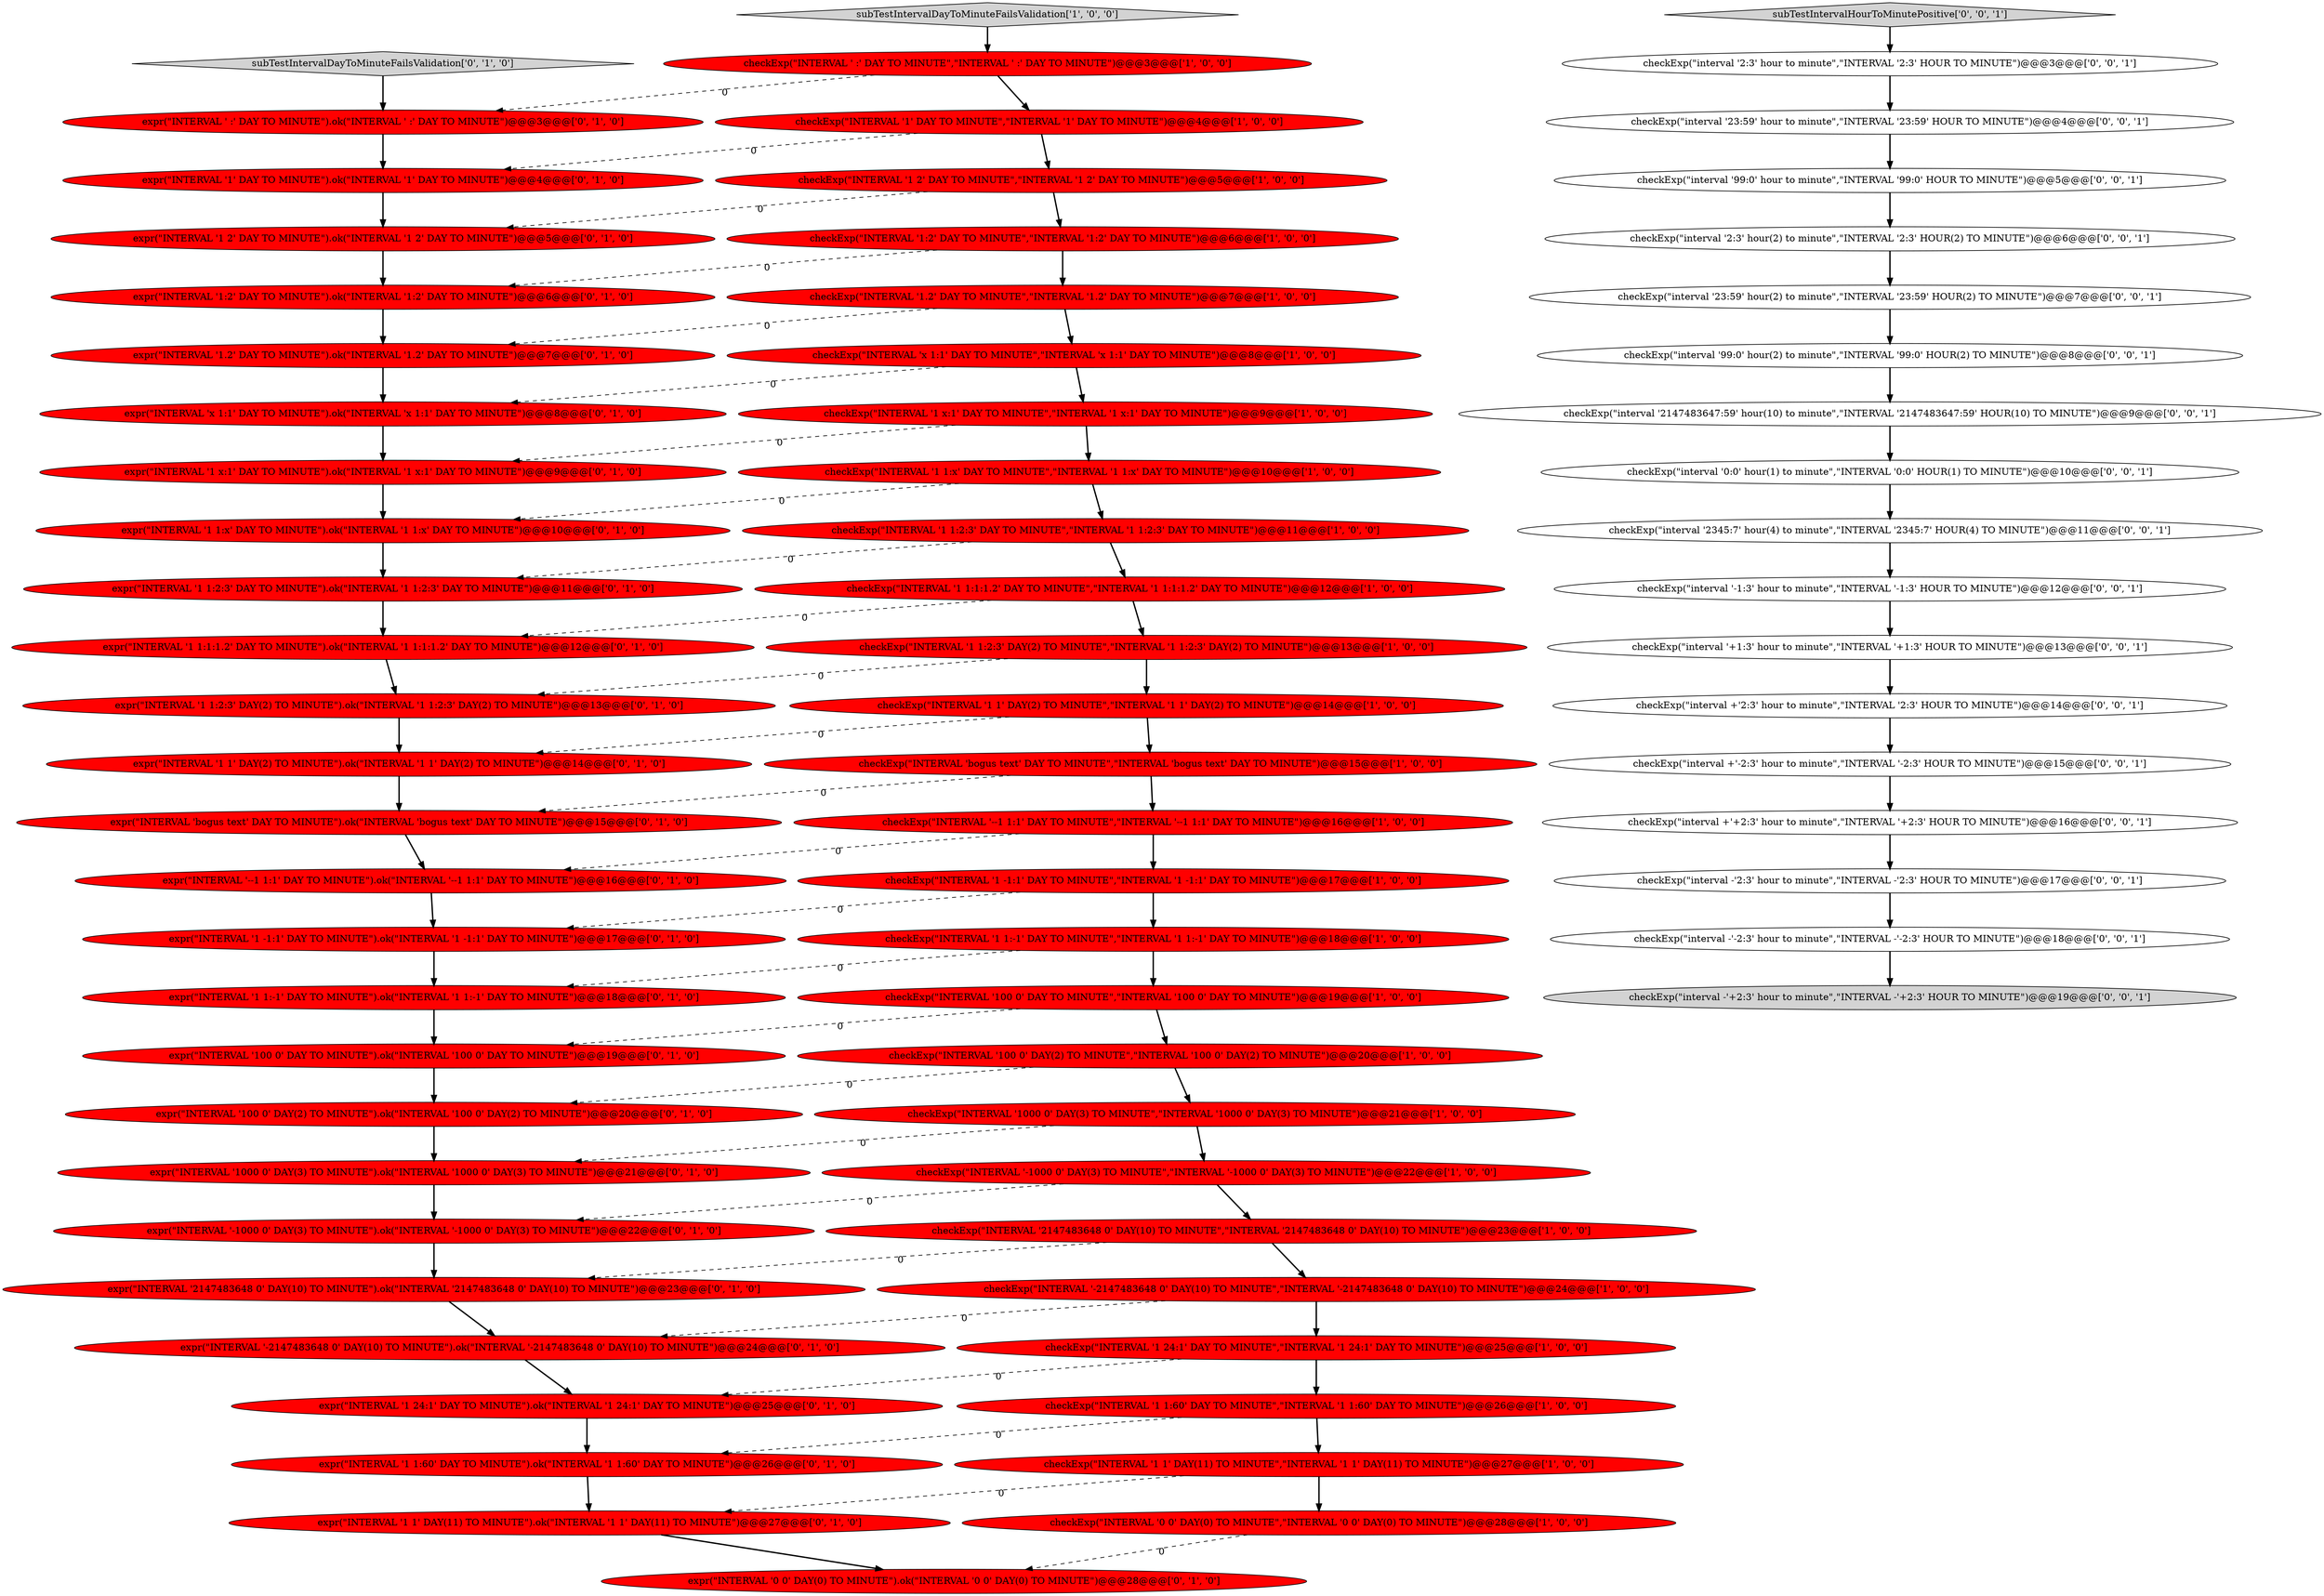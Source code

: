 digraph {
26 [style = filled, label = "checkExp(\"INTERVAL '1 -1:1' DAY TO MINUTE\",\"INTERVAL '1 -1:1' DAY TO MINUTE\")@@@17@@@['1', '0', '0']", fillcolor = red, shape = ellipse image = "AAA1AAABBB1BBB"];
6 [style = filled, label = "checkExp(\"INTERVAL '1 x:1' DAY TO MINUTE\",\"INTERVAL '1 x:1' DAY TO MINUTE\")@@@9@@@['1', '0', '0']", fillcolor = red, shape = ellipse image = "AAA1AAABBB1BBB"];
16 [style = filled, label = "checkExp(\"INTERVAL '1 1:2:3' DAY(2) TO MINUTE\",\"INTERVAL '1 1:2:3' DAY(2) TO MINUTE\")@@@13@@@['1', '0', '0']", fillcolor = red, shape = ellipse image = "AAA1AAABBB1BBB"];
62 [style = filled, label = "checkExp(\"interval -'2:3' hour to minute\",\"INTERVAL -'2:3' HOUR TO MINUTE\")@@@17@@@['0', '0', '1']", fillcolor = white, shape = ellipse image = "AAA0AAABBB3BBB"];
57 [style = filled, label = "subTestIntervalHourToMinutePositive['0', '0', '1']", fillcolor = lightgray, shape = diamond image = "AAA0AAABBB3BBB"];
71 [style = filled, label = "checkExp(\"interval -'+2:3' hour to minute\",\"INTERVAL -'+2:3' HOUR TO MINUTE\")@@@19@@@['0', '0', '1']", fillcolor = lightgray, shape = ellipse image = "AAA0AAABBB3BBB"];
10 [style = filled, label = "checkExp(\"INTERVAL '-1000 0' DAY(3) TO MINUTE\",\"INTERVAL '-1000 0' DAY(3) TO MINUTE\")@@@22@@@['1', '0', '0']", fillcolor = red, shape = ellipse image = "AAA1AAABBB1BBB"];
30 [style = filled, label = "expr(\"INTERVAL '1.2' DAY TO MINUTE\").ok(\"INTERVAL '1.2' DAY TO MINUTE\")@@@7@@@['0', '1', '0']", fillcolor = red, shape = ellipse image = "AAA1AAABBB2BBB"];
67 [style = filled, label = "checkExp(\"interval '23:59' hour(2) to minute\",\"INTERVAL '23:59' HOUR(2) TO MINUTE\")@@@7@@@['0', '0', '1']", fillcolor = white, shape = ellipse image = "AAA0AAABBB3BBB"];
11 [style = filled, label = "checkExp(\"INTERVAL '1.2' DAY TO MINUTE\",\"INTERVAL '1.2' DAY TO MINUTE\")@@@7@@@['1', '0', '0']", fillcolor = red, shape = ellipse image = "AAA1AAABBB1BBB"];
64 [style = filled, label = "checkExp(\"interval +'+2:3' hour to minute\",\"INTERVAL '+2:3' HOUR TO MINUTE\")@@@16@@@['0', '0', '1']", fillcolor = white, shape = ellipse image = "AAA0AAABBB3BBB"];
65 [style = filled, label = "checkExp(\"interval '99:0' hour to minute\",\"INTERVAL '99:0' HOUR TO MINUTE\")@@@5@@@['0', '0', '1']", fillcolor = white, shape = ellipse image = "AAA0AAABBB3BBB"];
63 [style = filled, label = "checkExp(\"interval +'2:3' hour to minute\",\"INTERVAL '2:3' HOUR TO MINUTE\")@@@14@@@['0', '0', '1']", fillcolor = white, shape = ellipse image = "AAA0AAABBB3BBB"];
38 [style = filled, label = "expr(\"INTERVAL '1 1' DAY(2) TO MINUTE\").ok(\"INTERVAL '1 1' DAY(2) TO MINUTE\")@@@14@@@['0', '1', '0']", fillcolor = red, shape = ellipse image = "AAA1AAABBB2BBB"];
7 [style = filled, label = "checkExp(\"INTERVAL '2147483648 0' DAY(10) TO MINUTE\",\"INTERVAL '2147483648 0' DAY(10) TO MINUTE\")@@@23@@@['1', '0', '0']", fillcolor = red, shape = ellipse image = "AAA1AAABBB1BBB"];
70 [style = filled, label = "checkExp(\"interval '2345:7' hour(4) to minute\",\"INTERVAL '2345:7' HOUR(4) TO MINUTE\")@@@11@@@['0', '0', '1']", fillcolor = white, shape = ellipse image = "AAA0AAABBB3BBB"];
1 [style = filled, label = "subTestIntervalDayToMinuteFailsValidation['1', '0', '0']", fillcolor = lightgray, shape = diamond image = "AAA0AAABBB1BBB"];
22 [style = filled, label = "checkExp(\"INTERVAL '1 1' DAY(2) TO MINUTE\",\"INTERVAL '1 1' DAY(2) TO MINUTE\")@@@14@@@['1', '0', '0']", fillcolor = red, shape = ellipse image = "AAA1AAABBB1BBB"];
25 [style = filled, label = "checkExp(\"INTERVAL '1 24:1' DAY TO MINUTE\",\"INTERVAL '1 24:1' DAY TO MINUTE\")@@@25@@@['1', '0', '0']", fillcolor = red, shape = ellipse image = "AAA1AAABBB1BBB"];
51 [style = filled, label = "expr(\"INTERVAL '--1 1:1' DAY TO MINUTE\").ok(\"INTERVAL '--1 1:1' DAY TO MINUTE\")@@@16@@@['0', '1', '0']", fillcolor = red, shape = ellipse image = "AAA1AAABBB2BBB"];
24 [style = filled, label = "checkExp(\"INTERVAL '1 1:-1' DAY TO MINUTE\",\"INTERVAL '1 1:-1' DAY TO MINUTE\")@@@18@@@['1', '0', '0']", fillcolor = red, shape = ellipse image = "AAA1AAABBB1BBB"];
32 [style = filled, label = "expr(\"INTERVAL '100 0' DAY(2) TO MINUTE\").ok(\"INTERVAL '100 0' DAY(2) TO MINUTE\")@@@20@@@['0', '1', '0']", fillcolor = red, shape = ellipse image = "AAA1AAABBB2BBB"];
48 [style = filled, label = "expr(\"INTERVAL '-1000 0' DAY(3) TO MINUTE\").ok(\"INTERVAL '-1000 0' DAY(3) TO MINUTE\")@@@22@@@['0', '1', '0']", fillcolor = red, shape = ellipse image = "AAA1AAABBB2BBB"];
14 [style = filled, label = "checkExp(\"INTERVAL 'x 1:1' DAY TO MINUTE\",\"INTERVAL 'x 1:1' DAY TO MINUTE\")@@@8@@@['1', '0', '0']", fillcolor = red, shape = ellipse image = "AAA1AAABBB1BBB"];
52 [style = filled, label = "expr(\"INTERVAL '1 1:x' DAY TO MINUTE\").ok(\"INTERVAL '1 1:x' DAY TO MINUTE\")@@@10@@@['0', '1', '0']", fillcolor = red, shape = ellipse image = "AAA1AAABBB2BBB"];
58 [style = filled, label = "checkExp(\"interval -'-2:3' hour to minute\",\"INTERVAL -'-2:3' HOUR TO MINUTE\")@@@18@@@['0', '0', '1']", fillcolor = white, shape = ellipse image = "AAA0AAABBB3BBB"];
42 [style = filled, label = "expr(\"INTERVAL '1 -1:1' DAY TO MINUTE\").ok(\"INTERVAL '1 -1:1' DAY TO MINUTE\")@@@17@@@['0', '1', '0']", fillcolor = red, shape = ellipse image = "AAA1AAABBB2BBB"];
8 [style = filled, label = "checkExp(\"INTERVAL '1 1:60' DAY TO MINUTE\",\"INTERVAL '1 1:60' DAY TO MINUTE\")@@@26@@@['1', '0', '0']", fillcolor = red, shape = ellipse image = "AAA1AAABBB1BBB"];
69 [style = filled, label = "checkExp(\"interval '2:3' hour to minute\",\"INTERVAL '2:3' HOUR TO MINUTE\")@@@3@@@['0', '0', '1']", fillcolor = white, shape = ellipse image = "AAA0AAABBB3BBB"];
28 [style = filled, label = "expr(\"INTERVAL '1 1:2:3' DAY TO MINUTE\").ok(\"INTERVAL '1 1:2:3' DAY TO MINUTE\")@@@11@@@['0', '1', '0']", fillcolor = red, shape = ellipse image = "AAA1AAABBB2BBB"];
15 [style = filled, label = "checkExp(\"INTERVAL '1:2' DAY TO MINUTE\",\"INTERVAL '1:2' DAY TO MINUTE\")@@@6@@@['1', '0', '0']", fillcolor = red, shape = ellipse image = "AAA1AAABBB1BBB"];
66 [style = filled, label = "checkExp(\"interval '23:59' hour to minute\",\"INTERVAL '23:59' HOUR TO MINUTE\")@@@4@@@['0', '0', '1']", fillcolor = white, shape = ellipse image = "AAA0AAABBB3BBB"];
37 [style = filled, label = "expr(\"INTERVAL '-2147483648 0' DAY(10) TO MINUTE\").ok(\"INTERVAL '-2147483648 0' DAY(10) TO MINUTE\")@@@24@@@['0', '1', '0']", fillcolor = red, shape = ellipse image = "AAA1AAABBB2BBB"];
47 [style = filled, label = "expr(\"INTERVAL '1 1:2:3' DAY(2) TO MINUTE\").ok(\"INTERVAL '1 1:2:3' DAY(2) TO MINUTE\")@@@13@@@['0', '1', '0']", fillcolor = red, shape = ellipse image = "AAA1AAABBB2BBB"];
19 [style = filled, label = "checkExp(\"INTERVAL '100 0' DAY TO MINUTE\",\"INTERVAL '100 0' DAY TO MINUTE\")@@@19@@@['1', '0', '0']", fillcolor = red, shape = ellipse image = "AAA1AAABBB1BBB"];
23 [style = filled, label = "checkExp(\"INTERVAL '1 1:x' DAY TO MINUTE\",\"INTERVAL '1 1:x' DAY TO MINUTE\")@@@10@@@['1', '0', '0']", fillcolor = red, shape = ellipse image = "AAA1AAABBB1BBB"];
46 [style = filled, label = "expr(\"INTERVAL '1 1' DAY(11) TO MINUTE\").ok(\"INTERVAL '1 1' DAY(11) TO MINUTE\")@@@27@@@['0', '1', '0']", fillcolor = red, shape = ellipse image = "AAA1AAABBB2BBB"];
59 [style = filled, label = "checkExp(\"interval '0:0' hour(1) to minute\",\"INTERVAL '0:0' HOUR(1) TO MINUTE\")@@@10@@@['0', '0', '1']", fillcolor = white, shape = ellipse image = "AAA0AAABBB3BBB"];
13 [style = filled, label = "checkExp(\"INTERVAL '-2147483648 0' DAY(10) TO MINUTE\",\"INTERVAL '-2147483648 0' DAY(10) TO MINUTE\")@@@24@@@['1', '0', '0']", fillcolor = red, shape = ellipse image = "AAA1AAABBB1BBB"];
18 [style = filled, label = "checkExp(\"INTERVAL '100 0' DAY(2) TO MINUTE\",\"INTERVAL '100 0' DAY(2) TO MINUTE\")@@@20@@@['1', '0', '0']", fillcolor = red, shape = ellipse image = "AAA1AAABBB1BBB"];
54 [style = filled, label = "checkExp(\"interval '+1:3' hour to minute\",\"INTERVAL '+1:3' HOUR TO MINUTE\")@@@13@@@['0', '0', '1']", fillcolor = white, shape = ellipse image = "AAA0AAABBB3BBB"];
40 [style = filled, label = "expr(\"INTERVAL '1000 0' DAY(3) TO MINUTE\").ok(\"INTERVAL '1000 0' DAY(3) TO MINUTE\")@@@21@@@['0', '1', '0']", fillcolor = red, shape = ellipse image = "AAA1AAABBB2BBB"];
60 [style = filled, label = "checkExp(\"interval +'-2:3' hour to minute\",\"INTERVAL '-2:3' HOUR TO MINUTE\")@@@15@@@['0', '0', '1']", fillcolor = white, shape = ellipse image = "AAA0AAABBB3BBB"];
53 [style = filled, label = "expr(\"INTERVAL ' :' DAY TO MINUTE\").ok(\"INTERVAL ' :' DAY TO MINUTE\")@@@3@@@['0', '1', '0']", fillcolor = red, shape = ellipse image = "AAA1AAABBB2BBB"];
44 [style = filled, label = "expr(\"INTERVAL '100 0' DAY TO MINUTE\").ok(\"INTERVAL '100 0' DAY TO MINUTE\")@@@19@@@['0', '1', '0']", fillcolor = red, shape = ellipse image = "AAA1AAABBB2BBB"];
49 [style = filled, label = "expr(\"INTERVAL '1:2' DAY TO MINUTE\").ok(\"INTERVAL '1:2' DAY TO MINUTE\")@@@6@@@['0', '1', '0']", fillcolor = red, shape = ellipse image = "AAA1AAABBB2BBB"];
3 [style = filled, label = "checkExp(\"INTERVAL '1 1:1:1.2' DAY TO MINUTE\",\"INTERVAL '1 1:1:1.2' DAY TO MINUTE\")@@@12@@@['1', '0', '0']", fillcolor = red, shape = ellipse image = "AAA1AAABBB1BBB"];
27 [style = filled, label = "expr(\"INTERVAL 'bogus text' DAY TO MINUTE\").ok(\"INTERVAL 'bogus text' DAY TO MINUTE\")@@@15@@@['0', '1', '0']", fillcolor = red, shape = ellipse image = "AAA1AAABBB2BBB"];
29 [style = filled, label = "subTestIntervalDayToMinuteFailsValidation['0', '1', '0']", fillcolor = lightgray, shape = diamond image = "AAA0AAABBB2BBB"];
31 [style = filled, label = "expr(\"INTERVAL '2147483648 0' DAY(10) TO MINUTE\").ok(\"INTERVAL '2147483648 0' DAY(10) TO MINUTE\")@@@23@@@['0', '1', '0']", fillcolor = red, shape = ellipse image = "AAA1AAABBB2BBB"];
41 [style = filled, label = "expr(\"INTERVAL '0 0' DAY(0) TO MINUTE\").ok(\"INTERVAL '0 0' DAY(0) TO MINUTE\")@@@28@@@['0', '1', '0']", fillcolor = red, shape = ellipse image = "AAA1AAABBB2BBB"];
68 [style = filled, label = "checkExp(\"interval '-1:3' hour to minute\",\"INTERVAL '-1:3' HOUR TO MINUTE\")@@@12@@@['0', '0', '1']", fillcolor = white, shape = ellipse image = "AAA0AAABBB3BBB"];
2 [style = filled, label = "checkExp(\"INTERVAL '1000 0' DAY(3) TO MINUTE\",\"INTERVAL '1000 0' DAY(3) TO MINUTE\")@@@21@@@['1', '0', '0']", fillcolor = red, shape = ellipse image = "AAA1AAABBB1BBB"];
50 [style = filled, label = "expr(\"INTERVAL '1 1:1:1.2' DAY TO MINUTE\").ok(\"INTERVAL '1 1:1:1.2' DAY TO MINUTE\")@@@12@@@['0', '1', '0']", fillcolor = red, shape = ellipse image = "AAA1AAABBB2BBB"];
56 [style = filled, label = "checkExp(\"interval '2147483647:59' hour(10) to minute\",\"INTERVAL '2147483647:59' HOUR(10) TO MINUTE\")@@@9@@@['0', '0', '1']", fillcolor = white, shape = ellipse image = "AAA0AAABBB3BBB"];
55 [style = filled, label = "checkExp(\"interval '2:3' hour(2) to minute\",\"INTERVAL '2:3' HOUR(2) TO MINUTE\")@@@6@@@['0', '0', '1']", fillcolor = white, shape = ellipse image = "AAA0AAABBB3BBB"];
43 [style = filled, label = "expr(\"INTERVAL '1' DAY TO MINUTE\").ok(\"INTERVAL '1' DAY TO MINUTE\")@@@4@@@['0', '1', '0']", fillcolor = red, shape = ellipse image = "AAA1AAABBB2BBB"];
35 [style = filled, label = "expr(\"INTERVAL '1 2' DAY TO MINUTE\").ok(\"INTERVAL '1 2' DAY TO MINUTE\")@@@5@@@['0', '1', '0']", fillcolor = red, shape = ellipse image = "AAA1AAABBB2BBB"];
34 [style = filled, label = "expr(\"INTERVAL '1 1:60' DAY TO MINUTE\").ok(\"INTERVAL '1 1:60' DAY TO MINUTE\")@@@26@@@['0', '1', '0']", fillcolor = red, shape = ellipse image = "AAA1AAABBB2BBB"];
4 [style = filled, label = "checkExp(\"INTERVAL 'bogus text' DAY TO MINUTE\",\"INTERVAL 'bogus text' DAY TO MINUTE\")@@@15@@@['1', '0', '0']", fillcolor = red, shape = ellipse image = "AAA1AAABBB1BBB"];
39 [style = filled, label = "expr(\"INTERVAL '1 1:-1' DAY TO MINUTE\").ok(\"INTERVAL '1 1:-1' DAY TO MINUTE\")@@@18@@@['0', '1', '0']", fillcolor = red, shape = ellipse image = "AAA1AAABBB2BBB"];
33 [style = filled, label = "expr(\"INTERVAL '1 24:1' DAY TO MINUTE\").ok(\"INTERVAL '1 24:1' DAY TO MINUTE\")@@@25@@@['0', '1', '0']", fillcolor = red, shape = ellipse image = "AAA1AAABBB2BBB"];
0 [style = filled, label = "checkExp(\"INTERVAL '1 1' DAY(11) TO MINUTE\",\"INTERVAL '1 1' DAY(11) TO MINUTE\")@@@27@@@['1', '0', '0']", fillcolor = red, shape = ellipse image = "AAA1AAABBB1BBB"];
12 [style = filled, label = "checkExp(\"INTERVAL ' :' DAY TO MINUTE\",\"INTERVAL ' :' DAY TO MINUTE\")@@@3@@@['1', '0', '0']", fillcolor = red, shape = ellipse image = "AAA1AAABBB1BBB"];
61 [style = filled, label = "checkExp(\"interval '99:0' hour(2) to minute\",\"INTERVAL '99:0' HOUR(2) TO MINUTE\")@@@8@@@['0', '0', '1']", fillcolor = white, shape = ellipse image = "AAA0AAABBB3BBB"];
45 [style = filled, label = "expr(\"INTERVAL '1 x:1' DAY TO MINUTE\").ok(\"INTERVAL '1 x:1' DAY TO MINUTE\")@@@9@@@['0', '1', '0']", fillcolor = red, shape = ellipse image = "AAA1AAABBB2BBB"];
20 [style = filled, label = "checkExp(\"INTERVAL '1 1:2:3' DAY TO MINUTE\",\"INTERVAL '1 1:2:3' DAY TO MINUTE\")@@@11@@@['1', '0', '0']", fillcolor = red, shape = ellipse image = "AAA1AAABBB1BBB"];
9 [style = filled, label = "checkExp(\"INTERVAL '1' DAY TO MINUTE\",\"INTERVAL '1' DAY TO MINUTE\")@@@4@@@['1', '0', '0']", fillcolor = red, shape = ellipse image = "AAA1AAABBB1BBB"];
17 [style = filled, label = "checkExp(\"INTERVAL '1 2' DAY TO MINUTE\",\"INTERVAL '1 2' DAY TO MINUTE\")@@@5@@@['1', '0', '0']", fillcolor = red, shape = ellipse image = "AAA1AAABBB1BBB"];
36 [style = filled, label = "expr(\"INTERVAL 'x 1:1' DAY TO MINUTE\").ok(\"INTERVAL 'x 1:1' DAY TO MINUTE\")@@@8@@@['0', '1', '0']", fillcolor = red, shape = ellipse image = "AAA1AAABBB2BBB"];
5 [style = filled, label = "checkExp(\"INTERVAL '0 0' DAY(0) TO MINUTE\",\"INTERVAL '0 0' DAY(0) TO MINUTE\")@@@28@@@['1', '0', '0']", fillcolor = red, shape = ellipse image = "AAA1AAABBB1BBB"];
21 [style = filled, label = "checkExp(\"INTERVAL '--1 1:1' DAY TO MINUTE\",\"INTERVAL '--1 1:1' DAY TO MINUTE\")@@@16@@@['1', '0', '0']", fillcolor = red, shape = ellipse image = "AAA1AAABBB1BBB"];
31->37 [style = bold, label=""];
34->46 [style = bold, label=""];
61->56 [style = bold, label=""];
11->14 [style = bold, label=""];
54->63 [style = bold, label=""];
28->50 [style = bold, label=""];
17->35 [style = dashed, label="0"];
30->36 [style = bold, label=""];
3->16 [style = bold, label=""];
12->9 [style = bold, label=""];
24->39 [style = dashed, label="0"];
22->4 [style = bold, label=""];
8->0 [style = bold, label=""];
52->28 [style = bold, label=""];
21->26 [style = bold, label=""];
23->52 [style = dashed, label="0"];
16->47 [style = dashed, label="0"];
15->11 [style = bold, label=""];
43->35 [style = bold, label=""];
22->38 [style = dashed, label="0"];
1->12 [style = bold, label=""];
70->68 [style = bold, label=""];
27->51 [style = bold, label=""];
37->33 [style = bold, label=""];
5->41 [style = dashed, label="0"];
18->32 [style = dashed, label="0"];
13->25 [style = bold, label=""];
19->18 [style = bold, label=""];
24->19 [style = bold, label=""];
60->64 [style = bold, label=""];
4->21 [style = bold, label=""];
8->34 [style = dashed, label="0"];
9->17 [style = bold, label=""];
20->3 [style = bold, label=""];
26->24 [style = bold, label=""];
10->7 [style = bold, label=""];
46->41 [style = bold, label=""];
67->61 [style = bold, label=""];
6->45 [style = dashed, label="0"];
44->32 [style = bold, label=""];
17->15 [style = bold, label=""];
65->55 [style = bold, label=""];
51->42 [style = bold, label=""];
53->43 [style = bold, label=""];
45->52 [style = bold, label=""];
14->6 [style = bold, label=""];
57->69 [style = bold, label=""];
66->65 [style = bold, label=""];
23->20 [style = bold, label=""];
7->31 [style = dashed, label="0"];
6->23 [style = bold, label=""];
42->39 [style = bold, label=""];
38->27 [style = bold, label=""];
4->27 [style = dashed, label="0"];
35->49 [style = bold, label=""];
2->10 [style = bold, label=""];
12->53 [style = dashed, label="0"];
48->31 [style = bold, label=""];
9->43 [style = dashed, label="0"];
64->62 [style = bold, label=""];
63->60 [style = bold, label=""];
49->30 [style = bold, label=""];
32->40 [style = bold, label=""];
59->70 [style = bold, label=""];
55->67 [style = bold, label=""];
0->46 [style = dashed, label="0"];
69->66 [style = bold, label=""];
56->59 [style = bold, label=""];
58->71 [style = bold, label=""];
0->5 [style = bold, label=""];
7->13 [style = bold, label=""];
29->53 [style = bold, label=""];
13->37 [style = dashed, label="0"];
39->44 [style = bold, label=""];
40->48 [style = bold, label=""];
20->28 [style = dashed, label="0"];
62->58 [style = bold, label=""];
18->2 [style = bold, label=""];
16->22 [style = bold, label=""];
14->36 [style = dashed, label="0"];
47->38 [style = bold, label=""];
19->44 [style = dashed, label="0"];
3->50 [style = dashed, label="0"];
15->49 [style = dashed, label="0"];
50->47 [style = bold, label=""];
10->48 [style = dashed, label="0"];
21->51 [style = dashed, label="0"];
25->8 [style = bold, label=""];
25->33 [style = dashed, label="0"];
26->42 [style = dashed, label="0"];
2->40 [style = dashed, label="0"];
36->45 [style = bold, label=""];
11->30 [style = dashed, label="0"];
33->34 [style = bold, label=""];
68->54 [style = bold, label=""];
}
